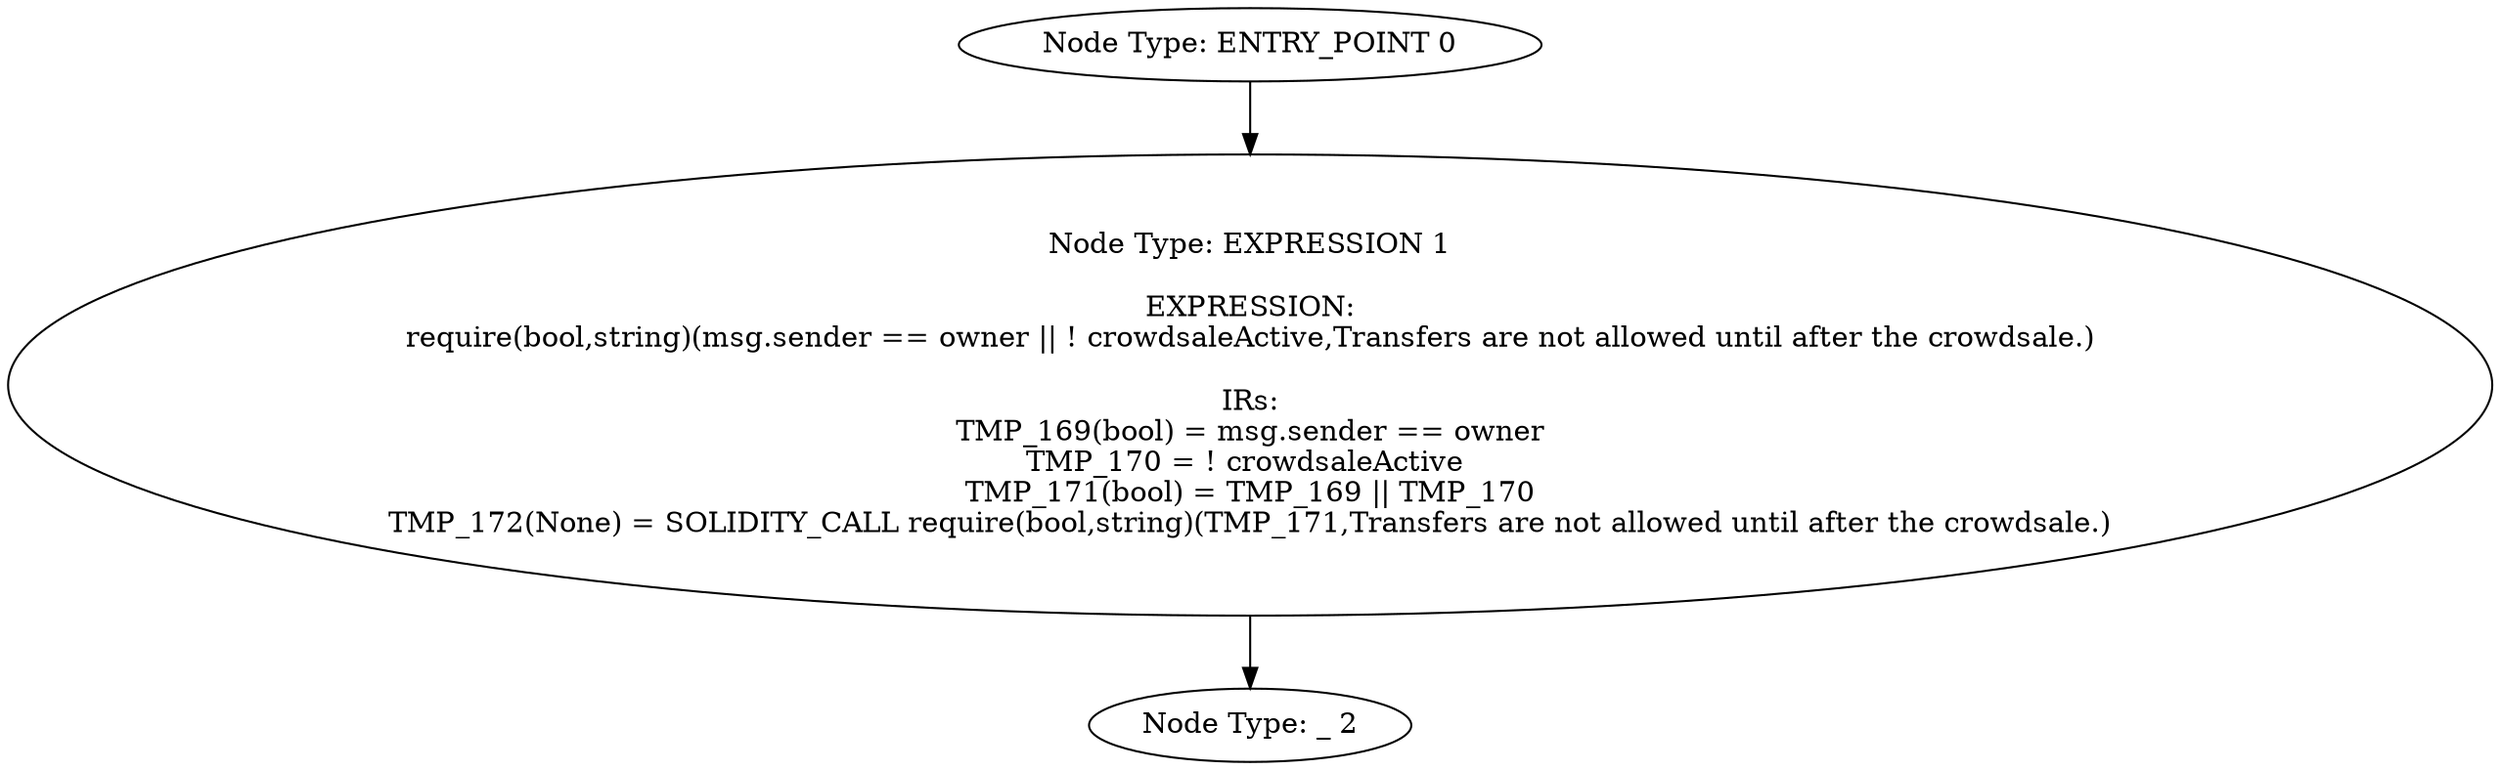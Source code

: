 digraph{
0[label="Node Type: ENTRY_POINT 0
"];
0->1;
1[label="Node Type: EXPRESSION 1

EXPRESSION:
require(bool,string)(msg.sender == owner || ! crowdsaleActive,Transfers are not allowed until after the crowdsale.)

IRs:
TMP_169(bool) = msg.sender == owner
TMP_170 = ! crowdsaleActive 
TMP_171(bool) = TMP_169 || TMP_170
TMP_172(None) = SOLIDITY_CALL require(bool,string)(TMP_171,Transfers are not allowed until after the crowdsale.)"];
1->2;
2[label="Node Type: _ 2
"];
}
